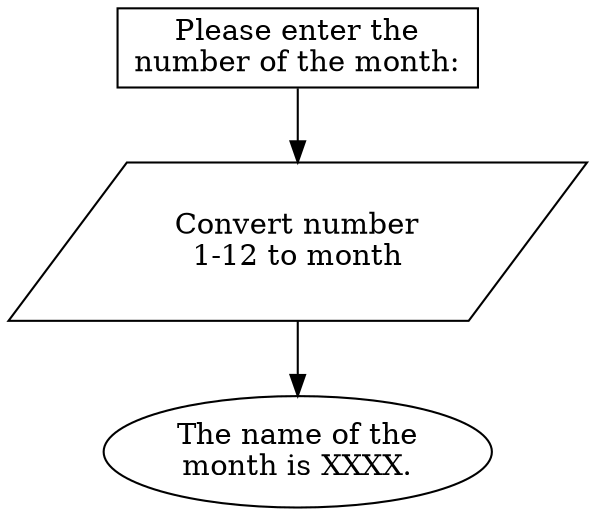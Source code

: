 digraph n2n {
  enter_mon_num [shape=box, label="Please enter the\nnumber of the month:"]
  convert_num_2_mon [shape=parallelogram, label="Convert number\n1-12 to month"]
  print_output [shape=ellipse, label="The name of the\nmonth is XXXX."]

  enter_mon_num -> convert_num_2_mon -> print_output
}
